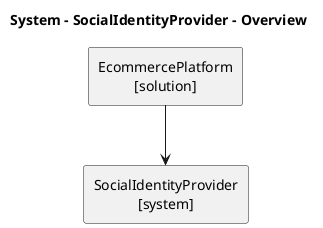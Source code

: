 @startuml SocialIdentityProvider-overview
title System - SocialIdentityProvider - Overview
skinparam defaultTextAlignment center
skinparam defaultTextAlignment<<atomic>> center
skinparam wrapWidth 200
skinparam maxMessageSize 150
hide stereotype
<style>
.composite {
BackgroundColor: transparent
LineColor: darkgray
LineStyle: 5
FontStyle: normal
}
</style>
rectangle EcommercePlatform <<solution>> <<atomic>> [
EcommercePlatform
[solution]
]
rectangle SocialIdentityProvider <<system>> <<atomic>> [
SocialIdentityProvider
[system]
]
EcommercePlatform --> SocialIdentityProvider
@enduml
